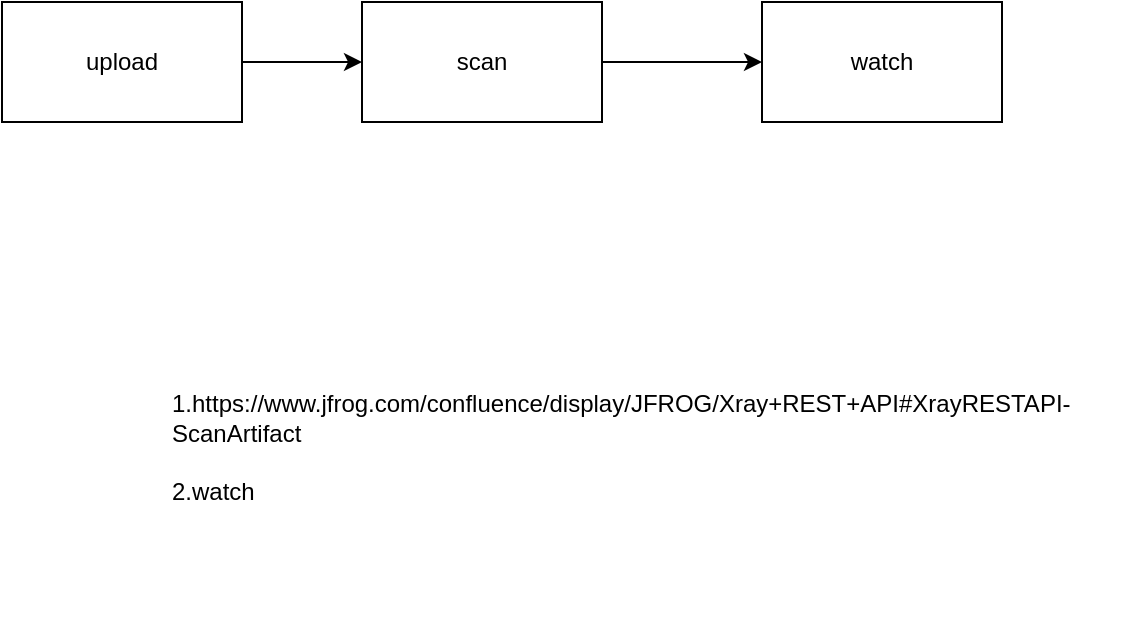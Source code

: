 <mxfile version="20.4.0" type="github">
  <diagram id="Zr-wBlvtaV92m9Iq6B_k" name="第 1 页">
    <mxGraphModel dx="1174" dy="518" grid="1" gridSize="10" guides="1" tooltips="1" connect="1" arrows="1" fold="1" page="1" pageScale="1" pageWidth="827" pageHeight="1169" math="0" shadow="0">
      <root>
        <mxCell id="0" />
        <mxCell id="1" parent="0" />
        <mxCell id="bUJXScGQWKL7edtIyS3--2" style="edgeStyle=orthogonalEdgeStyle;rounded=0;orthogonalLoop=1;jettySize=auto;html=1;" edge="1" parent="1" source="bUJXScGQWKL7edtIyS3--1">
          <mxGeometry relative="1" as="geometry">
            <mxPoint x="250" y="190" as="targetPoint" />
          </mxGeometry>
        </mxCell>
        <mxCell id="bUJXScGQWKL7edtIyS3--1" value="upload" style="rounded=0;whiteSpace=wrap;html=1;" vertex="1" parent="1">
          <mxGeometry x="70" y="160" width="120" height="60" as="geometry" />
        </mxCell>
        <mxCell id="bUJXScGQWKL7edtIyS3--5" value="" style="edgeStyle=orthogonalEdgeStyle;rounded=0;orthogonalLoop=1;jettySize=auto;html=1;" edge="1" parent="1" source="bUJXScGQWKL7edtIyS3--3" target="bUJXScGQWKL7edtIyS3--4">
          <mxGeometry relative="1" as="geometry" />
        </mxCell>
        <mxCell id="bUJXScGQWKL7edtIyS3--3" value="scan" style="rounded=0;whiteSpace=wrap;html=1;" vertex="1" parent="1">
          <mxGeometry x="250" y="160" width="120" height="60" as="geometry" />
        </mxCell>
        <mxCell id="bUJXScGQWKL7edtIyS3--4" value="watch" style="rounded=0;whiteSpace=wrap;html=1;" vertex="1" parent="1">
          <mxGeometry x="450" y="160" width="120" height="60" as="geometry" />
        </mxCell>
        <mxCell id="bUJXScGQWKL7edtIyS3--7" value="&lt;br&gt;1.https://www.jfrog.com/confluence/display/JFROG/Xray+REST+API#XrayRESTAPI-ScanArtifact&lt;br&gt;&lt;br&gt;2.watch" style="text;html=1;strokeColor=none;fillColor=none;spacing=5;spacingTop=-20;whiteSpace=wrap;overflow=hidden;rounded=0;" vertex="1" parent="1">
          <mxGeometry x="150" y="350" width="490" height="120" as="geometry" />
        </mxCell>
      </root>
    </mxGraphModel>
  </diagram>
</mxfile>
